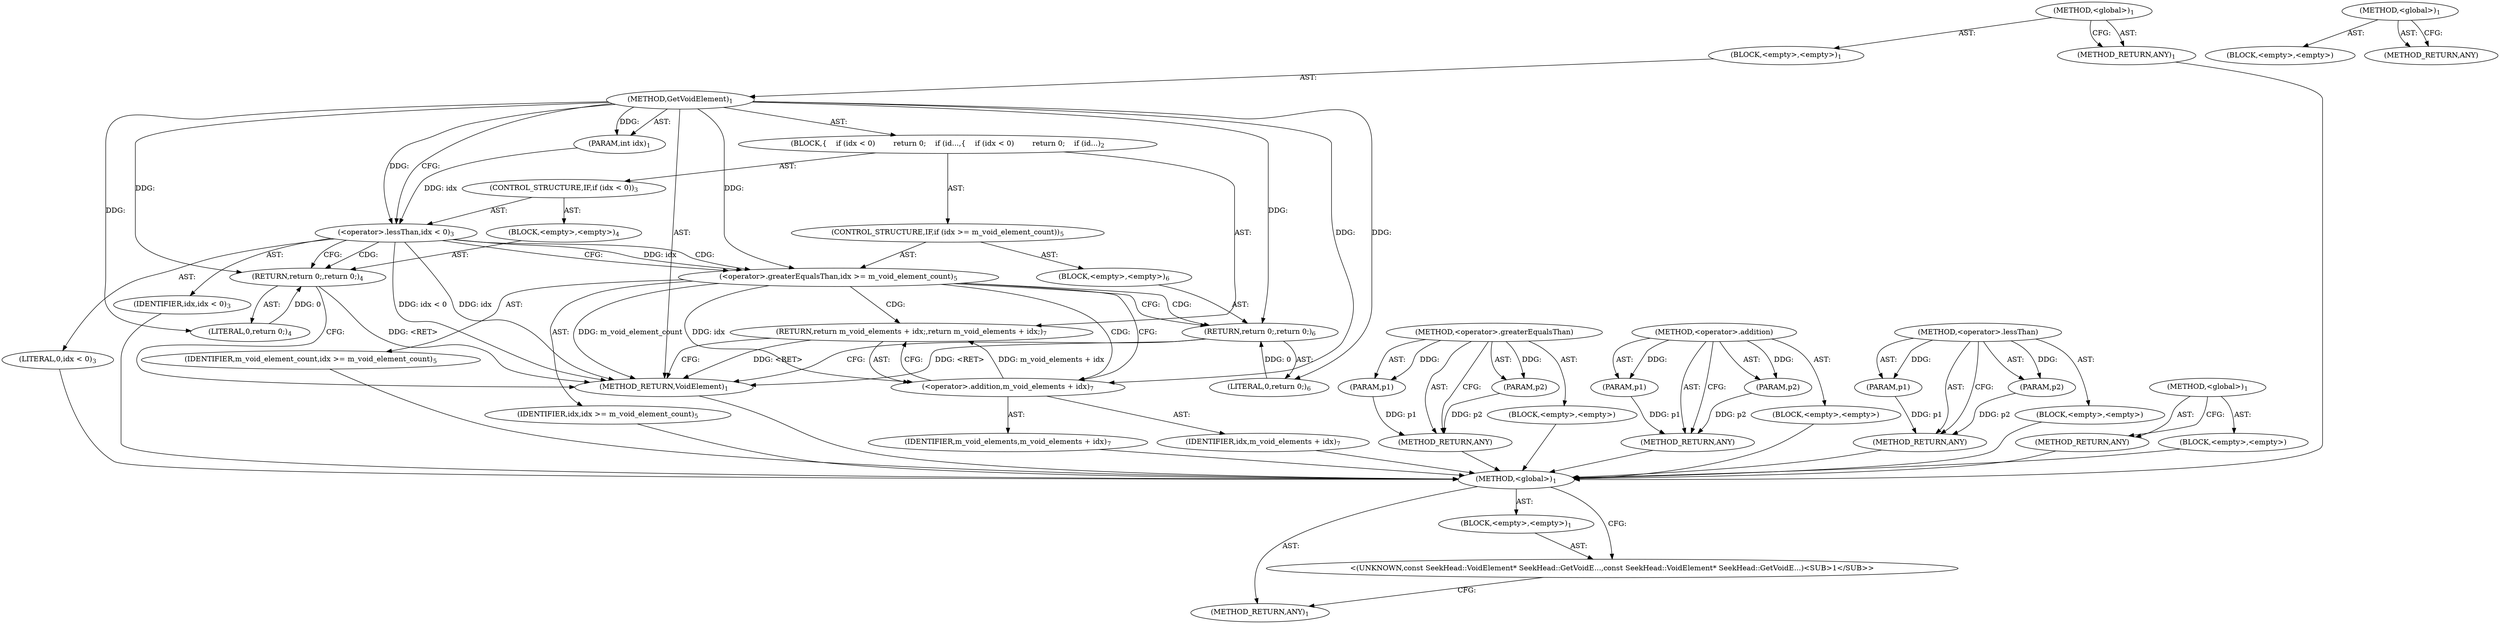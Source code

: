 digraph "&lt;global&gt;" {
vulnerable_6 [label=<(METHOD,&lt;global&gt;)<SUB>1</SUB>>];
vulnerable_7 [label=<(BLOCK,&lt;empty&gt;,&lt;empty&gt;)<SUB>1</SUB>>];
vulnerable_8 [label=<(METHOD,GetVoidElement)<SUB>1</SUB>>];
vulnerable_9 [label=<(PARAM,int idx)<SUB>1</SUB>>];
vulnerable_10 [label=<(BLOCK,{
    if (idx &lt; 0)
        return 0;
    if (id...,{
    if (idx &lt; 0)
        return 0;
    if (id...)<SUB>2</SUB>>];
vulnerable_11 [label=<(CONTROL_STRUCTURE,IF,if (idx &lt; 0))<SUB>3</SUB>>];
vulnerable_12 [label=<(&lt;operator&gt;.lessThan,idx &lt; 0)<SUB>3</SUB>>];
vulnerable_13 [label=<(IDENTIFIER,idx,idx &lt; 0)<SUB>3</SUB>>];
vulnerable_14 [label=<(LITERAL,0,idx &lt; 0)<SUB>3</SUB>>];
vulnerable_15 [label=<(BLOCK,&lt;empty&gt;,&lt;empty&gt;)<SUB>4</SUB>>];
vulnerable_16 [label=<(RETURN,return 0;,return 0;)<SUB>4</SUB>>];
vulnerable_17 [label=<(LITERAL,0,return 0;)<SUB>4</SUB>>];
vulnerable_18 [label=<(CONTROL_STRUCTURE,IF,if (idx &gt;= m_void_element_count))<SUB>5</SUB>>];
vulnerable_19 [label=<(&lt;operator&gt;.greaterEqualsThan,idx &gt;= m_void_element_count)<SUB>5</SUB>>];
vulnerable_20 [label=<(IDENTIFIER,idx,idx &gt;= m_void_element_count)<SUB>5</SUB>>];
vulnerable_21 [label=<(IDENTIFIER,m_void_element_count,idx &gt;= m_void_element_count)<SUB>5</SUB>>];
vulnerable_22 [label=<(BLOCK,&lt;empty&gt;,&lt;empty&gt;)<SUB>6</SUB>>];
vulnerable_23 [label=<(RETURN,return 0;,return 0;)<SUB>6</SUB>>];
vulnerable_24 [label=<(LITERAL,0,return 0;)<SUB>6</SUB>>];
vulnerable_25 [label=<(RETURN,return m_void_elements + idx;,return m_void_elements + idx;)<SUB>7</SUB>>];
vulnerable_26 [label=<(&lt;operator&gt;.addition,m_void_elements + idx)<SUB>7</SUB>>];
vulnerable_27 [label=<(IDENTIFIER,m_void_elements,m_void_elements + idx)<SUB>7</SUB>>];
vulnerable_28 [label=<(IDENTIFIER,idx,m_void_elements + idx)<SUB>7</SUB>>];
vulnerable_29 [label=<(METHOD_RETURN,VoidElement)<SUB>1</SUB>>];
vulnerable_31 [label=<(METHOD_RETURN,ANY)<SUB>1</SUB>>];
vulnerable_53 [label=<(METHOD,&lt;operator&gt;.greaterEqualsThan)>];
vulnerable_54 [label=<(PARAM,p1)>];
vulnerable_55 [label=<(PARAM,p2)>];
vulnerable_56 [label=<(BLOCK,&lt;empty&gt;,&lt;empty&gt;)>];
vulnerable_57 [label=<(METHOD_RETURN,ANY)>];
vulnerable_58 [label=<(METHOD,&lt;operator&gt;.addition)>];
vulnerable_59 [label=<(PARAM,p1)>];
vulnerable_60 [label=<(PARAM,p2)>];
vulnerable_61 [label=<(BLOCK,&lt;empty&gt;,&lt;empty&gt;)>];
vulnerable_62 [label=<(METHOD_RETURN,ANY)>];
vulnerable_48 [label=<(METHOD,&lt;operator&gt;.lessThan)>];
vulnerable_49 [label=<(PARAM,p1)>];
vulnerable_50 [label=<(PARAM,p2)>];
vulnerable_51 [label=<(BLOCK,&lt;empty&gt;,&lt;empty&gt;)>];
vulnerable_52 [label=<(METHOD_RETURN,ANY)>];
vulnerable_42 [label=<(METHOD,&lt;global&gt;)<SUB>1</SUB>>];
vulnerable_43 [label=<(BLOCK,&lt;empty&gt;,&lt;empty&gt;)>];
vulnerable_44 [label=<(METHOD_RETURN,ANY)>];
fixed_6 [label=<(METHOD,&lt;global&gt;)<SUB>1</SUB>>];
fixed_7 [label=<(BLOCK,&lt;empty&gt;,&lt;empty&gt;)<SUB>1</SUB>>];
fixed_8 [label="<(UNKNOWN,const SeekHead::VoidElement* SeekHead::GetVoidE...,const SeekHead::VoidElement* SeekHead::GetVoidE...)<SUB>1</SUB>>"];
fixed_9 [label=<(METHOD_RETURN,ANY)<SUB>1</SUB>>];
fixed_14 [label=<(METHOD,&lt;global&gt;)<SUB>1</SUB>>];
fixed_15 [label=<(BLOCK,&lt;empty&gt;,&lt;empty&gt;)>];
fixed_16 [label=<(METHOD_RETURN,ANY)>];
vulnerable_6 -> vulnerable_7  [key=0, label="AST: "];
vulnerable_6 -> vulnerable_31  [key=0, label="AST: "];
vulnerable_6 -> vulnerable_31  [key=1, label="CFG: "];
vulnerable_7 -> vulnerable_8  [key=0, label="AST: "];
vulnerable_8 -> vulnerable_9  [key=0, label="AST: "];
vulnerable_8 -> vulnerable_9  [key=1, label="DDG: "];
vulnerable_8 -> vulnerable_10  [key=0, label="AST: "];
vulnerable_8 -> vulnerable_29  [key=0, label="AST: "];
vulnerable_8 -> vulnerable_12  [key=0, label="CFG: "];
vulnerable_8 -> vulnerable_12  [key=1, label="DDG: "];
vulnerable_8 -> vulnerable_26  [key=0, label="DDG: "];
vulnerable_8 -> vulnerable_16  [key=0, label="DDG: "];
vulnerable_8 -> vulnerable_19  [key=0, label="DDG: "];
vulnerable_8 -> vulnerable_23  [key=0, label="DDG: "];
vulnerable_8 -> vulnerable_17  [key=0, label="DDG: "];
vulnerable_8 -> vulnerable_24  [key=0, label="DDG: "];
vulnerable_9 -> vulnerable_12  [key=0, label="DDG: idx"];
vulnerable_10 -> vulnerable_11  [key=0, label="AST: "];
vulnerable_10 -> vulnerable_18  [key=0, label="AST: "];
vulnerable_10 -> vulnerable_25  [key=0, label="AST: "];
vulnerable_11 -> vulnerable_12  [key=0, label="AST: "];
vulnerable_11 -> vulnerable_15  [key=0, label="AST: "];
vulnerable_12 -> vulnerable_13  [key=0, label="AST: "];
vulnerable_12 -> vulnerable_14  [key=0, label="AST: "];
vulnerable_12 -> vulnerable_16  [key=0, label="CFG: "];
vulnerable_12 -> vulnerable_16  [key=1, label="CDG: "];
vulnerable_12 -> vulnerable_19  [key=0, label="CFG: "];
vulnerable_12 -> vulnerable_19  [key=1, label="DDG: idx"];
vulnerable_12 -> vulnerable_19  [key=2, label="CDG: "];
vulnerable_12 -> vulnerable_29  [key=0, label="DDG: idx"];
vulnerable_12 -> vulnerable_29  [key=1, label="DDG: idx &lt; 0"];
vulnerable_13 -> fixed_6  [key=0];
vulnerable_14 -> fixed_6  [key=0];
vulnerable_15 -> vulnerable_16  [key=0, label="AST: "];
vulnerable_16 -> vulnerable_17  [key=0, label="AST: "];
vulnerable_16 -> vulnerable_29  [key=0, label="CFG: "];
vulnerable_16 -> vulnerable_29  [key=1, label="DDG: &lt;RET&gt;"];
vulnerable_17 -> vulnerable_16  [key=0, label="DDG: 0"];
vulnerable_18 -> vulnerable_19  [key=0, label="AST: "];
vulnerable_18 -> vulnerable_22  [key=0, label="AST: "];
vulnerable_19 -> vulnerable_20  [key=0, label="AST: "];
vulnerable_19 -> vulnerable_21  [key=0, label="AST: "];
vulnerable_19 -> vulnerable_23  [key=0, label="CFG: "];
vulnerable_19 -> vulnerable_23  [key=1, label="CDG: "];
vulnerable_19 -> vulnerable_26  [key=0, label="CFG: "];
vulnerable_19 -> vulnerable_26  [key=1, label="DDG: idx"];
vulnerable_19 -> vulnerable_26  [key=2, label="CDG: "];
vulnerable_19 -> vulnerable_29  [key=0, label="DDG: m_void_element_count"];
vulnerable_19 -> vulnerable_25  [key=0, label="CDG: "];
vulnerable_20 -> fixed_6  [key=0];
vulnerable_21 -> fixed_6  [key=0];
vulnerable_22 -> vulnerable_23  [key=0, label="AST: "];
vulnerable_23 -> vulnerable_24  [key=0, label="AST: "];
vulnerable_23 -> vulnerable_29  [key=0, label="CFG: "];
vulnerable_23 -> vulnerable_29  [key=1, label="DDG: &lt;RET&gt;"];
vulnerable_24 -> vulnerable_23  [key=0, label="DDG: 0"];
vulnerable_25 -> vulnerable_26  [key=0, label="AST: "];
vulnerable_25 -> vulnerable_29  [key=0, label="CFG: "];
vulnerable_25 -> vulnerable_29  [key=1, label="DDG: &lt;RET&gt;"];
vulnerable_26 -> vulnerable_27  [key=0, label="AST: "];
vulnerable_26 -> vulnerable_28  [key=0, label="AST: "];
vulnerable_26 -> vulnerable_25  [key=0, label="CFG: "];
vulnerable_26 -> vulnerable_25  [key=1, label="DDG: m_void_elements + idx"];
vulnerable_27 -> fixed_6  [key=0];
vulnerable_28 -> fixed_6  [key=0];
vulnerable_29 -> fixed_6  [key=0];
vulnerable_31 -> fixed_6  [key=0];
vulnerable_53 -> vulnerable_54  [key=0, label="AST: "];
vulnerable_53 -> vulnerable_54  [key=1, label="DDG: "];
vulnerable_53 -> vulnerable_56  [key=0, label="AST: "];
vulnerable_53 -> vulnerable_55  [key=0, label="AST: "];
vulnerable_53 -> vulnerable_55  [key=1, label="DDG: "];
vulnerable_53 -> vulnerable_57  [key=0, label="AST: "];
vulnerable_53 -> vulnerable_57  [key=1, label="CFG: "];
vulnerable_54 -> vulnerable_57  [key=0, label="DDG: p1"];
vulnerable_55 -> vulnerable_57  [key=0, label="DDG: p2"];
vulnerable_56 -> fixed_6  [key=0];
vulnerable_57 -> fixed_6  [key=0];
vulnerable_58 -> vulnerable_59  [key=0, label="AST: "];
vulnerable_58 -> vulnerable_59  [key=1, label="DDG: "];
vulnerable_58 -> vulnerable_61  [key=0, label="AST: "];
vulnerable_58 -> vulnerable_60  [key=0, label="AST: "];
vulnerable_58 -> vulnerable_60  [key=1, label="DDG: "];
vulnerable_58 -> vulnerable_62  [key=0, label="AST: "];
vulnerable_58 -> vulnerable_62  [key=1, label="CFG: "];
vulnerable_59 -> vulnerable_62  [key=0, label="DDG: p1"];
vulnerable_60 -> vulnerable_62  [key=0, label="DDG: p2"];
vulnerable_61 -> fixed_6  [key=0];
vulnerable_62 -> fixed_6  [key=0];
vulnerable_48 -> vulnerable_49  [key=0, label="AST: "];
vulnerable_48 -> vulnerable_49  [key=1, label="DDG: "];
vulnerable_48 -> vulnerable_51  [key=0, label="AST: "];
vulnerable_48 -> vulnerable_50  [key=0, label="AST: "];
vulnerable_48 -> vulnerable_50  [key=1, label="DDG: "];
vulnerable_48 -> vulnerable_52  [key=0, label="AST: "];
vulnerable_48 -> vulnerable_52  [key=1, label="CFG: "];
vulnerable_49 -> vulnerable_52  [key=0, label="DDG: p1"];
vulnerable_50 -> vulnerable_52  [key=0, label="DDG: p2"];
vulnerable_51 -> fixed_6  [key=0];
vulnerable_52 -> fixed_6  [key=0];
vulnerable_42 -> vulnerable_43  [key=0, label="AST: "];
vulnerable_42 -> vulnerable_44  [key=0, label="AST: "];
vulnerable_42 -> vulnerable_44  [key=1, label="CFG: "];
vulnerable_43 -> fixed_6  [key=0];
vulnerable_44 -> fixed_6  [key=0];
fixed_6 -> fixed_7  [key=0, label="AST: "];
fixed_6 -> fixed_9  [key=0, label="AST: "];
fixed_6 -> fixed_8  [key=0, label="CFG: "];
fixed_7 -> fixed_8  [key=0, label="AST: "];
fixed_8 -> fixed_9  [key=0, label="CFG: "];
fixed_14 -> fixed_15  [key=0, label="AST: "];
fixed_14 -> fixed_16  [key=0, label="AST: "];
fixed_14 -> fixed_16  [key=1, label="CFG: "];
}
